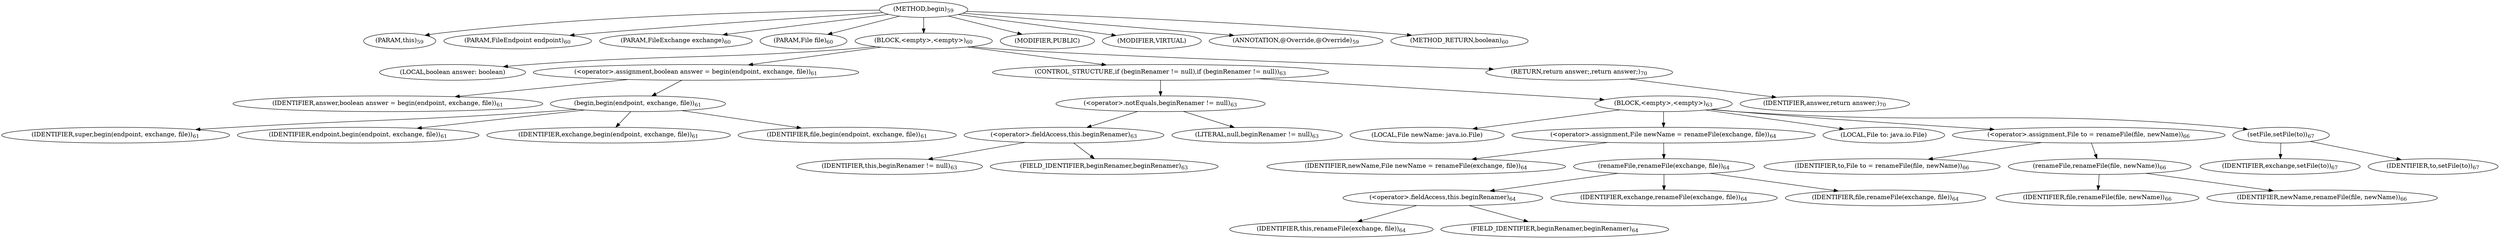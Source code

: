 digraph "begin" {  
"119" [label = <(METHOD,begin)<SUB>59</SUB>> ]
"120" [label = <(PARAM,this)<SUB>59</SUB>> ]
"121" [label = <(PARAM,FileEndpoint endpoint)<SUB>60</SUB>> ]
"122" [label = <(PARAM,FileExchange exchange)<SUB>60</SUB>> ]
"123" [label = <(PARAM,File file)<SUB>60</SUB>> ]
"124" [label = <(BLOCK,&lt;empty&gt;,&lt;empty&gt;)<SUB>60</SUB>> ]
"125" [label = <(LOCAL,boolean answer: boolean)> ]
"126" [label = <(&lt;operator&gt;.assignment,boolean answer = begin(endpoint, exchange, file))<SUB>61</SUB>> ]
"127" [label = <(IDENTIFIER,answer,boolean answer = begin(endpoint, exchange, file))<SUB>61</SUB>> ]
"128" [label = <(begin,begin(endpoint, exchange, file))<SUB>61</SUB>> ]
"129" [label = <(IDENTIFIER,super,begin(endpoint, exchange, file))<SUB>61</SUB>> ]
"130" [label = <(IDENTIFIER,endpoint,begin(endpoint, exchange, file))<SUB>61</SUB>> ]
"131" [label = <(IDENTIFIER,exchange,begin(endpoint, exchange, file))<SUB>61</SUB>> ]
"132" [label = <(IDENTIFIER,file,begin(endpoint, exchange, file))<SUB>61</SUB>> ]
"133" [label = <(CONTROL_STRUCTURE,if (beginRenamer != null),if (beginRenamer != null))<SUB>63</SUB>> ]
"134" [label = <(&lt;operator&gt;.notEquals,beginRenamer != null)<SUB>63</SUB>> ]
"135" [label = <(&lt;operator&gt;.fieldAccess,this.beginRenamer)<SUB>63</SUB>> ]
"136" [label = <(IDENTIFIER,this,beginRenamer != null)<SUB>63</SUB>> ]
"137" [label = <(FIELD_IDENTIFIER,beginRenamer,beginRenamer)<SUB>63</SUB>> ]
"138" [label = <(LITERAL,null,beginRenamer != null)<SUB>63</SUB>> ]
"139" [label = <(BLOCK,&lt;empty&gt;,&lt;empty&gt;)<SUB>63</SUB>> ]
"140" [label = <(LOCAL,File newName: java.io.File)> ]
"141" [label = <(&lt;operator&gt;.assignment,File newName = renameFile(exchange, file))<SUB>64</SUB>> ]
"142" [label = <(IDENTIFIER,newName,File newName = renameFile(exchange, file))<SUB>64</SUB>> ]
"143" [label = <(renameFile,renameFile(exchange, file))<SUB>64</SUB>> ]
"144" [label = <(&lt;operator&gt;.fieldAccess,this.beginRenamer)<SUB>64</SUB>> ]
"145" [label = <(IDENTIFIER,this,renameFile(exchange, file))<SUB>64</SUB>> ]
"146" [label = <(FIELD_IDENTIFIER,beginRenamer,beginRenamer)<SUB>64</SUB>> ]
"147" [label = <(IDENTIFIER,exchange,renameFile(exchange, file))<SUB>64</SUB>> ]
"148" [label = <(IDENTIFIER,file,renameFile(exchange, file))<SUB>64</SUB>> ]
"149" [label = <(LOCAL,File to: java.io.File)> ]
"150" [label = <(&lt;operator&gt;.assignment,File to = renameFile(file, newName))<SUB>66</SUB>> ]
"151" [label = <(IDENTIFIER,to,File to = renameFile(file, newName))<SUB>66</SUB>> ]
"152" [label = <(renameFile,renameFile(file, newName))<SUB>66</SUB>> ]
"153" [label = <(IDENTIFIER,file,renameFile(file, newName))<SUB>66</SUB>> ]
"154" [label = <(IDENTIFIER,newName,renameFile(file, newName))<SUB>66</SUB>> ]
"155" [label = <(setFile,setFile(to))<SUB>67</SUB>> ]
"156" [label = <(IDENTIFIER,exchange,setFile(to))<SUB>67</SUB>> ]
"157" [label = <(IDENTIFIER,to,setFile(to))<SUB>67</SUB>> ]
"158" [label = <(RETURN,return answer;,return answer;)<SUB>70</SUB>> ]
"159" [label = <(IDENTIFIER,answer,return answer;)<SUB>70</SUB>> ]
"160" [label = <(MODIFIER,PUBLIC)> ]
"161" [label = <(MODIFIER,VIRTUAL)> ]
"162" [label = <(ANNOTATION,@Override,@Override)<SUB>59</SUB>> ]
"163" [label = <(METHOD_RETURN,boolean)<SUB>60</SUB>> ]
  "119" -> "120" 
  "119" -> "121" 
  "119" -> "122" 
  "119" -> "123" 
  "119" -> "124" 
  "119" -> "160" 
  "119" -> "161" 
  "119" -> "162" 
  "119" -> "163" 
  "124" -> "125" 
  "124" -> "126" 
  "124" -> "133" 
  "124" -> "158" 
  "126" -> "127" 
  "126" -> "128" 
  "128" -> "129" 
  "128" -> "130" 
  "128" -> "131" 
  "128" -> "132" 
  "133" -> "134" 
  "133" -> "139" 
  "134" -> "135" 
  "134" -> "138" 
  "135" -> "136" 
  "135" -> "137" 
  "139" -> "140" 
  "139" -> "141" 
  "139" -> "149" 
  "139" -> "150" 
  "139" -> "155" 
  "141" -> "142" 
  "141" -> "143" 
  "143" -> "144" 
  "143" -> "147" 
  "143" -> "148" 
  "144" -> "145" 
  "144" -> "146" 
  "150" -> "151" 
  "150" -> "152" 
  "152" -> "153" 
  "152" -> "154" 
  "155" -> "156" 
  "155" -> "157" 
  "158" -> "159" 
}
